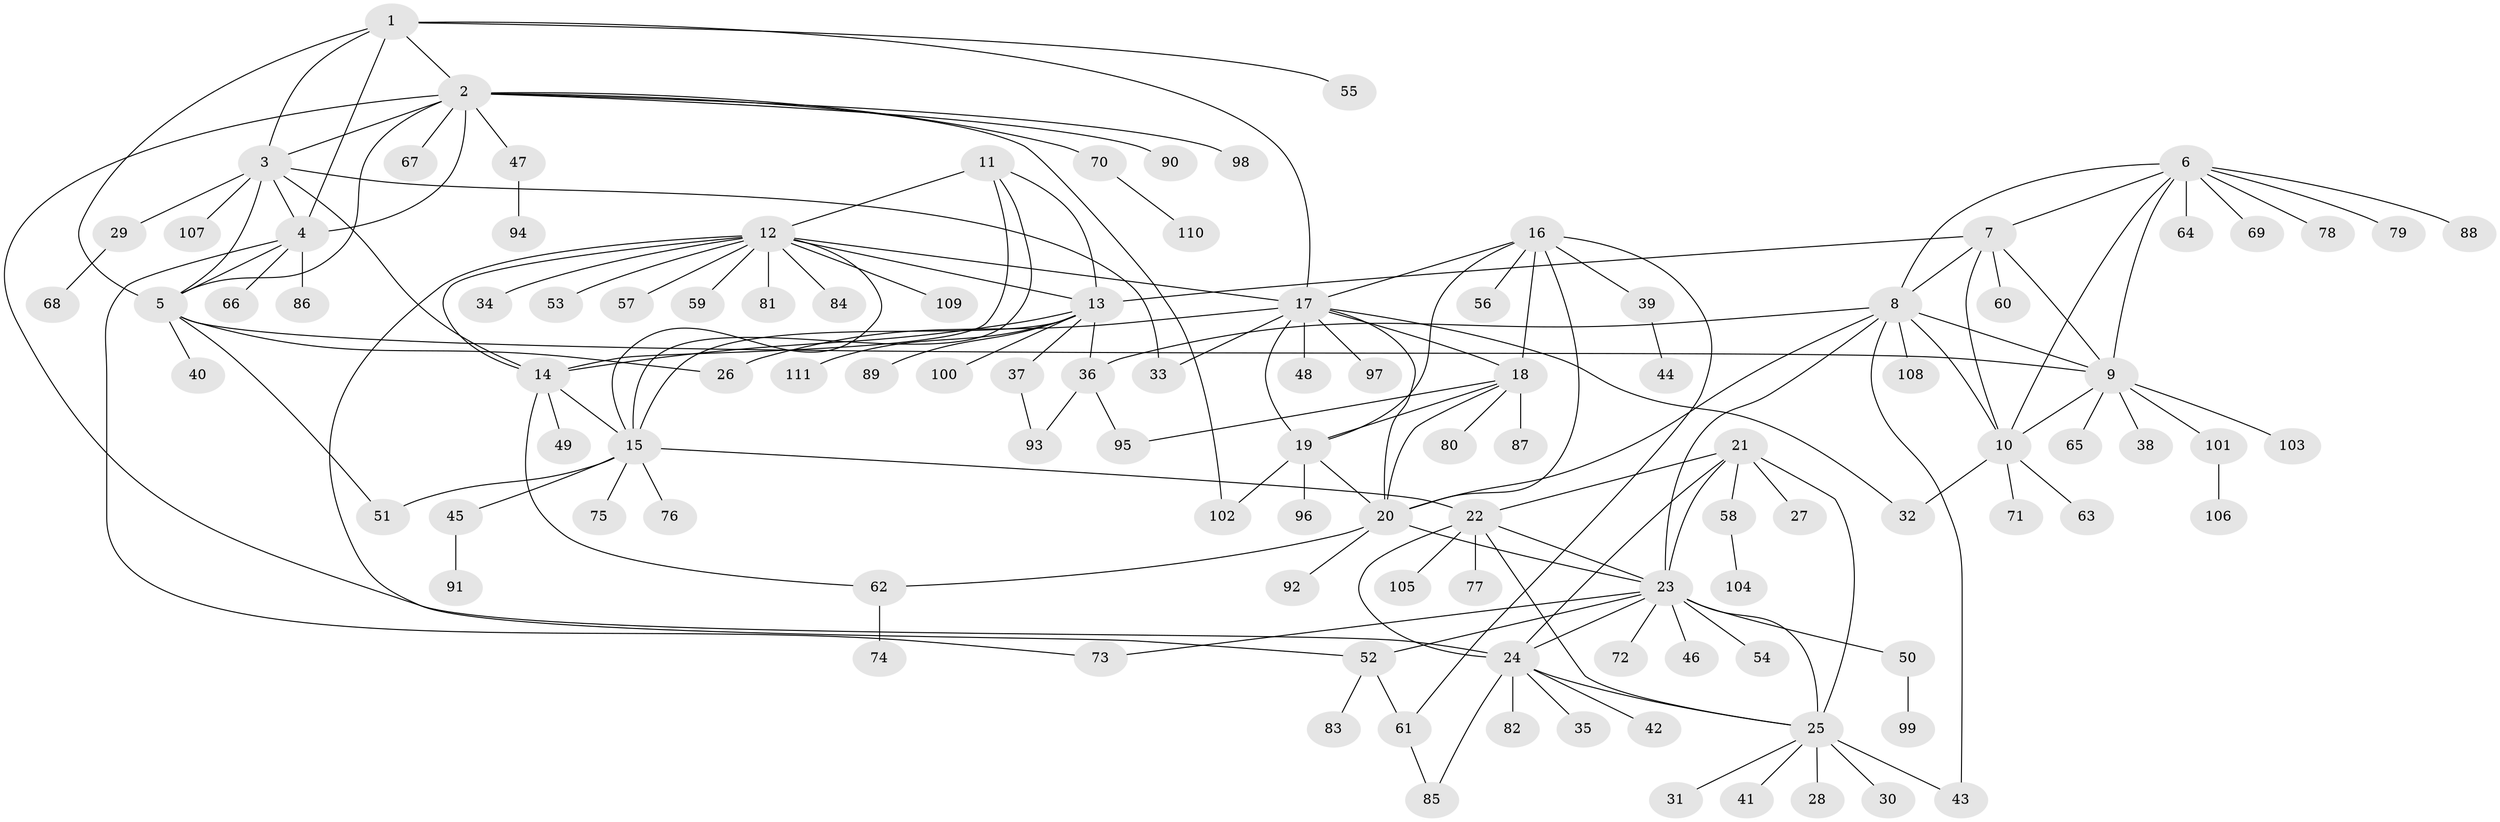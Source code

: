 // Generated by graph-tools (version 1.1) at 2025/02/03/09/25 03:02:42]
// undirected, 111 vertices, 160 edges
graph export_dot {
graph [start="1"]
  node [color=gray90,style=filled];
  1;
  2;
  3;
  4;
  5;
  6;
  7;
  8;
  9;
  10;
  11;
  12;
  13;
  14;
  15;
  16;
  17;
  18;
  19;
  20;
  21;
  22;
  23;
  24;
  25;
  26;
  27;
  28;
  29;
  30;
  31;
  32;
  33;
  34;
  35;
  36;
  37;
  38;
  39;
  40;
  41;
  42;
  43;
  44;
  45;
  46;
  47;
  48;
  49;
  50;
  51;
  52;
  53;
  54;
  55;
  56;
  57;
  58;
  59;
  60;
  61;
  62;
  63;
  64;
  65;
  66;
  67;
  68;
  69;
  70;
  71;
  72;
  73;
  74;
  75;
  76;
  77;
  78;
  79;
  80;
  81;
  82;
  83;
  84;
  85;
  86;
  87;
  88;
  89;
  90;
  91;
  92;
  93;
  94;
  95;
  96;
  97;
  98;
  99;
  100;
  101;
  102;
  103;
  104;
  105;
  106;
  107;
  108;
  109;
  110;
  111;
  1 -- 2;
  1 -- 3;
  1 -- 4;
  1 -- 5;
  1 -- 17;
  1 -- 55;
  2 -- 3;
  2 -- 4;
  2 -- 5;
  2 -- 24;
  2 -- 47;
  2 -- 67;
  2 -- 70;
  2 -- 90;
  2 -- 98;
  2 -- 102;
  3 -- 4;
  3 -- 5;
  3 -- 14;
  3 -- 29;
  3 -- 33;
  3 -- 107;
  4 -- 5;
  4 -- 66;
  4 -- 73;
  4 -- 86;
  5 -- 9;
  5 -- 26;
  5 -- 40;
  5 -- 51;
  6 -- 7;
  6 -- 8;
  6 -- 9;
  6 -- 10;
  6 -- 64;
  6 -- 69;
  6 -- 78;
  6 -- 79;
  6 -- 88;
  7 -- 8;
  7 -- 9;
  7 -- 10;
  7 -- 13;
  7 -- 60;
  8 -- 9;
  8 -- 10;
  8 -- 20;
  8 -- 23;
  8 -- 36;
  8 -- 43;
  8 -- 108;
  9 -- 10;
  9 -- 38;
  9 -- 65;
  9 -- 101;
  9 -- 103;
  10 -- 32;
  10 -- 63;
  10 -- 71;
  11 -- 12;
  11 -- 13;
  11 -- 14;
  11 -- 15;
  12 -- 13;
  12 -- 14;
  12 -- 15;
  12 -- 17;
  12 -- 34;
  12 -- 52;
  12 -- 53;
  12 -- 57;
  12 -- 59;
  12 -- 81;
  12 -- 84;
  12 -- 109;
  13 -- 14;
  13 -- 15;
  13 -- 36;
  13 -- 37;
  13 -- 89;
  13 -- 100;
  13 -- 111;
  14 -- 15;
  14 -- 49;
  14 -- 62;
  15 -- 22;
  15 -- 45;
  15 -- 51;
  15 -- 75;
  15 -- 76;
  16 -- 17;
  16 -- 18;
  16 -- 19;
  16 -- 20;
  16 -- 39;
  16 -- 56;
  16 -- 61;
  17 -- 18;
  17 -- 19;
  17 -- 20;
  17 -- 26;
  17 -- 32;
  17 -- 33;
  17 -- 48;
  17 -- 97;
  18 -- 19;
  18 -- 20;
  18 -- 80;
  18 -- 87;
  18 -- 95;
  19 -- 20;
  19 -- 96;
  19 -- 102;
  20 -- 23;
  20 -- 62;
  20 -- 92;
  21 -- 22;
  21 -- 23;
  21 -- 24;
  21 -- 25;
  21 -- 27;
  21 -- 58;
  22 -- 23;
  22 -- 24;
  22 -- 25;
  22 -- 77;
  22 -- 105;
  23 -- 24;
  23 -- 25;
  23 -- 46;
  23 -- 50;
  23 -- 52;
  23 -- 54;
  23 -- 72;
  23 -- 73;
  24 -- 25;
  24 -- 35;
  24 -- 42;
  24 -- 82;
  24 -- 85;
  25 -- 28;
  25 -- 30;
  25 -- 31;
  25 -- 41;
  25 -- 43;
  29 -- 68;
  36 -- 93;
  36 -- 95;
  37 -- 93;
  39 -- 44;
  45 -- 91;
  47 -- 94;
  50 -- 99;
  52 -- 61;
  52 -- 83;
  58 -- 104;
  61 -- 85;
  62 -- 74;
  70 -- 110;
  101 -- 106;
}
